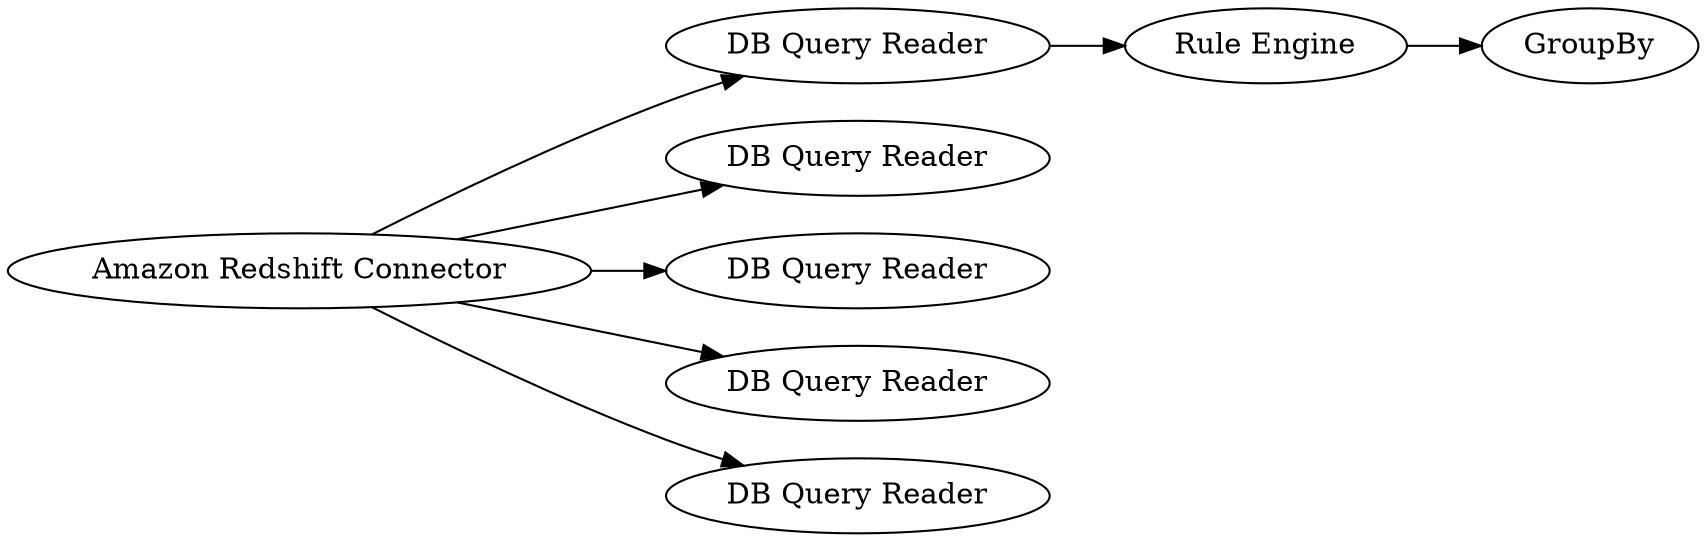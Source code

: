 digraph {
	64 -> 66
	66 -> 67
	5 -> 13
	5 -> 6
	5 -> 63
	5 -> 64
	5 -> 57
	5 [label="Amazon Redshift Connector"]
	64 [label="DB Query Reader"]
	57 [label="DB Query Reader"]
	13 [label="DB Query Reader"]
	66 [label="Rule Engine"]
	67 [label=GroupBy]
	63 [label="DB Query Reader"]
	6 [label="DB Query Reader"]
	rankdir=LR
}
